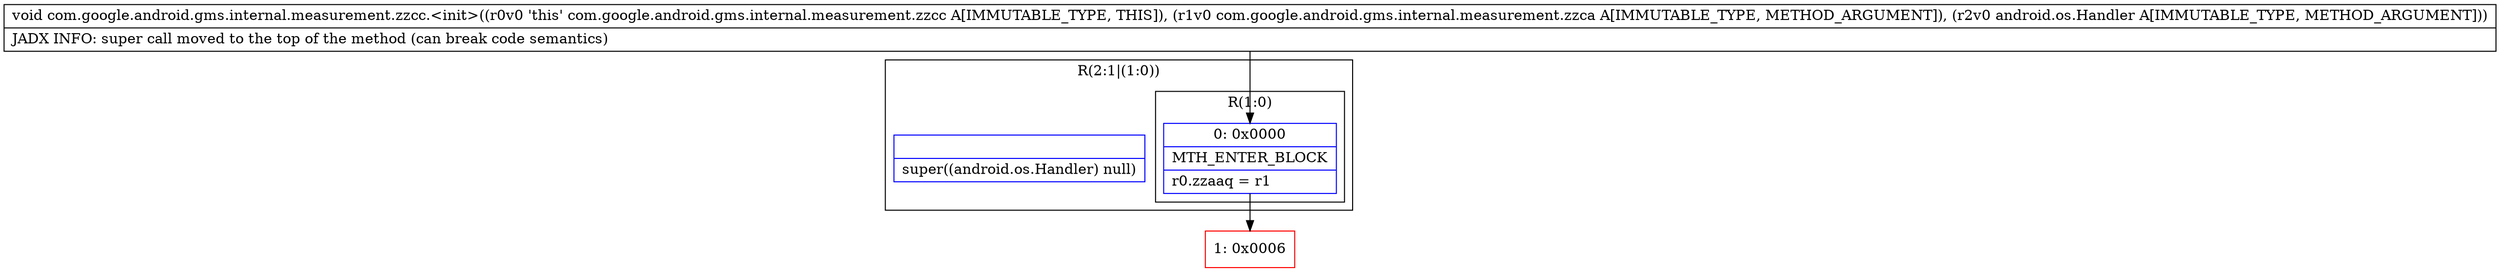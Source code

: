 digraph "CFG forcom.google.android.gms.internal.measurement.zzcc.\<init\>(Lcom\/google\/android\/gms\/internal\/measurement\/zzca;Landroid\/os\/Handler;)V" {
subgraph cluster_Region_907747596 {
label = "R(2:1|(1:0))";
node [shape=record,color=blue];
Node_InsnContainer_894464010 [shape=record,label="{|super((android.os.Handler) null)\l}"];
subgraph cluster_Region_1220775281 {
label = "R(1:0)";
node [shape=record,color=blue];
Node_0 [shape=record,label="{0\:\ 0x0000|MTH_ENTER_BLOCK\l|r0.zzaaq = r1\l}"];
}
}
Node_1 [shape=record,color=red,label="{1\:\ 0x0006}"];
MethodNode[shape=record,label="{void com.google.android.gms.internal.measurement.zzcc.\<init\>((r0v0 'this' com.google.android.gms.internal.measurement.zzcc A[IMMUTABLE_TYPE, THIS]), (r1v0 com.google.android.gms.internal.measurement.zzca A[IMMUTABLE_TYPE, METHOD_ARGUMENT]), (r2v0 android.os.Handler A[IMMUTABLE_TYPE, METHOD_ARGUMENT]))  | JADX INFO: super call moved to the top of the method (can break code semantics)\l}"];
MethodNode -> Node_0;
Node_0 -> Node_1;
}

